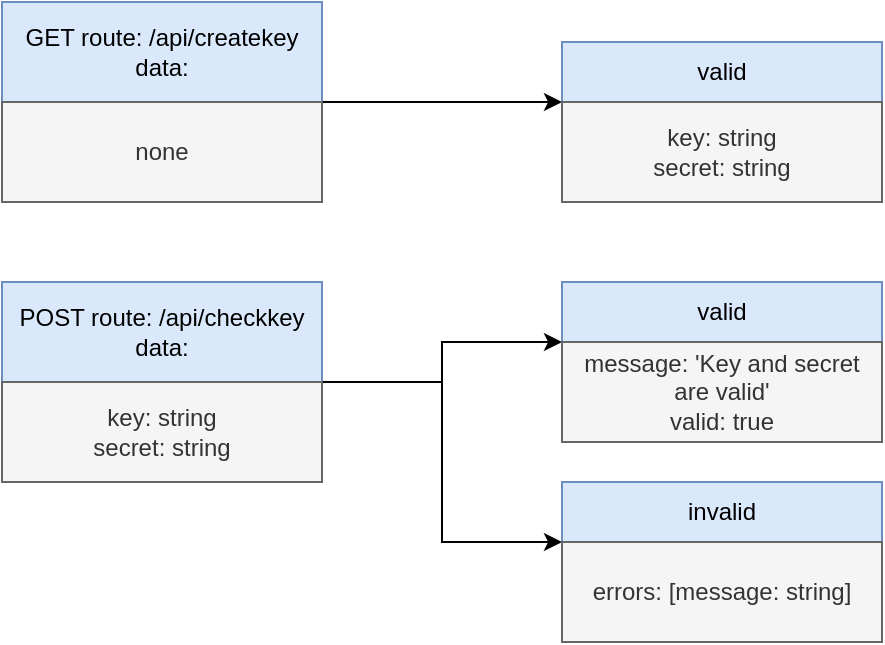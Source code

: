 <mxfile version="20.6.0" type="github" pages="3">
  <diagram id="1RmCEsvIRTioDbADr_iF" name="API">
    <mxGraphModel dx="1018" dy="633" grid="1" gridSize="10" guides="1" tooltips="1" connect="1" arrows="1" fold="1" page="1" pageScale="1" pageWidth="827" pageHeight="1169" math="0" shadow="0">
      <root>
        <mxCell id="0" />
        <mxCell id="1" parent="0" />
        <mxCell id="eG3wp-GFeY71W6TZEe_d-1" value="GET route: /api/createkey&lt;br&gt;data:" style="rounded=0;whiteSpace=wrap;html=1;fillColor=#dae8fc;strokeColor=#6c8ebf;" parent="1" vertex="1">
          <mxGeometry x="160" y="80" width="160" height="50" as="geometry" />
        </mxCell>
        <mxCell id="Uq3WP_sXFJW7V8jfuMsD-2" style="edgeStyle=orthogonalEdgeStyle;rounded=0;orthogonalLoop=1;jettySize=auto;html=1;exitX=1;exitY=0;exitDx=0;exitDy=0;entryX=0;entryY=0;entryDx=0;entryDy=0;" edge="1" parent="1" source="eG3wp-GFeY71W6TZEe_d-4" target="eG3wp-GFeY71W6TZEe_d-6">
          <mxGeometry relative="1" as="geometry">
            <Array as="points">
              <mxPoint x="380" y="130" />
              <mxPoint x="380" y="130" />
            </Array>
          </mxGeometry>
        </mxCell>
        <mxCell id="eG3wp-GFeY71W6TZEe_d-4" value="none" style="rounded=0;whiteSpace=wrap;html=1;fillColor=#f5f5f5;strokeColor=#666666;fontColor=#333333;" parent="1" vertex="1">
          <mxGeometry x="160" y="130" width="160" height="50" as="geometry" />
        </mxCell>
        <mxCell id="eG3wp-GFeY71W6TZEe_d-5" value="valid" style="rounded=0;whiteSpace=wrap;html=1;fillColor=#dae8fc;strokeColor=#6c8ebf;" parent="1" vertex="1">
          <mxGeometry x="440" y="100" width="160" height="30" as="geometry" />
        </mxCell>
        <mxCell id="eG3wp-GFeY71W6TZEe_d-6" value="key: string&lt;br&gt;secret: string" style="rounded=0;whiteSpace=wrap;html=1;fillColor=#f5f5f5;strokeColor=#666666;fontColor=#333333;" parent="1" vertex="1">
          <mxGeometry x="440" y="130" width="160" height="50" as="geometry" />
        </mxCell>
        <mxCell id="Uq3WP_sXFJW7V8jfuMsD-3" style="edgeStyle=orthogonalEdgeStyle;rounded=0;orthogonalLoop=1;jettySize=auto;html=1;exitX=1;exitY=1;exitDx=0;exitDy=0;entryX=0;entryY=0;entryDx=0;entryDy=0;" edge="1" parent="1" source="eG3wp-GFeY71W6TZEe_d-9" target="eG3wp-GFeY71W6TZEe_d-12">
          <mxGeometry relative="1" as="geometry">
            <Array as="points">
              <mxPoint x="380" y="270" />
              <mxPoint x="380" y="250" />
            </Array>
          </mxGeometry>
        </mxCell>
        <mxCell id="Uq3WP_sXFJW7V8jfuMsD-4" style="edgeStyle=orthogonalEdgeStyle;rounded=0;orthogonalLoop=1;jettySize=auto;html=1;exitX=1;exitY=1;exitDx=0;exitDy=0;entryX=0;entryY=0;entryDx=0;entryDy=0;" edge="1" parent="1" source="eG3wp-GFeY71W6TZEe_d-9" target="eG3wp-GFeY71W6TZEe_d-16">
          <mxGeometry relative="1" as="geometry">
            <Array as="points">
              <mxPoint x="380" y="270" />
              <mxPoint x="380" y="350" />
            </Array>
          </mxGeometry>
        </mxCell>
        <mxCell id="eG3wp-GFeY71W6TZEe_d-9" value="POST route: /api/checkkey&lt;br&gt;data:" style="rounded=0;whiteSpace=wrap;html=1;fillColor=#dae8fc;strokeColor=#6c8ebf;" parent="1" vertex="1">
          <mxGeometry x="160" y="220" width="160" height="50" as="geometry" />
        </mxCell>
        <mxCell id="eG3wp-GFeY71W6TZEe_d-11" value="valid" style="rounded=0;whiteSpace=wrap;html=1;fillColor=#dae8fc;strokeColor=#6c8ebf;" parent="1" vertex="1">
          <mxGeometry x="440" y="220" width="160" height="30" as="geometry" />
        </mxCell>
        <mxCell id="eG3wp-GFeY71W6TZEe_d-12" value="message: &#39;Key and secret are valid&#39;&lt;br&gt;valid: true" style="rounded=0;whiteSpace=wrap;html=1;fillColor=#f5f5f5;strokeColor=#666666;fontColor=#333333;align=center;" parent="1" vertex="1">
          <mxGeometry x="440" y="250" width="160" height="50" as="geometry" />
        </mxCell>
        <mxCell id="eG3wp-GFeY71W6TZEe_d-13" value="key: string&lt;br&gt;secret: string" style="rounded=0;whiteSpace=wrap;html=1;fillColor=#f5f5f5;strokeColor=#666666;fontColor=#333333;" parent="1" vertex="1">
          <mxGeometry x="160" y="270" width="160" height="50" as="geometry" />
        </mxCell>
        <mxCell id="eG3wp-GFeY71W6TZEe_d-15" value="invalid" style="rounded=0;whiteSpace=wrap;html=1;fillColor=#dae8fc;strokeColor=#6c8ebf;" parent="1" vertex="1">
          <mxGeometry x="440" y="320" width="160" height="30" as="geometry" />
        </mxCell>
        <mxCell id="eG3wp-GFeY71W6TZEe_d-16" value="errors: [message: string]" style="rounded=0;whiteSpace=wrap;html=1;fillColor=#f5f5f5;strokeColor=#666666;fontColor=#333333;align=center;" parent="1" vertex="1">
          <mxGeometry x="440" y="350" width="160" height="50" as="geometry" />
        </mxCell>
      </root>
    </mxGraphModel>
  </diagram>
  <diagram id="NqIQ0bjF_8kHgQeIpFv1" name="Auth">
    <mxGraphModel dx="1018" dy="633" grid="1" gridSize="10" guides="1" tooltips="1" connect="1" arrows="1" fold="1" page="1" pageScale="1" pageWidth="827" pageHeight="1169" math="0" shadow="0">
      <root>
        <mxCell id="0" />
        <mxCell id="1" parent="0" />
        <mxCell id="dF4s6cXTQFWUOKhA-1qI-2" value="POST route: /auth/createuser&lt;br&gt;data:" style="rounded=0;whiteSpace=wrap;html=1;fillColor=#dae8fc;strokeColor=#6c8ebf;" vertex="1" parent="1">
          <mxGeometry x="194" y="50" width="180" height="50" as="geometry" />
        </mxCell>
        <mxCell id="bsrPwH5t6QXAcvJh7lg1-3" style="edgeStyle=orthogonalEdgeStyle;rounded=0;orthogonalLoop=1;jettySize=auto;html=1;exitX=1;exitY=0;exitDx=0;exitDy=0;entryX=0;entryY=0;entryDx=0;entryDy=0;" edge="1" parent="1" source="dF4s6cXTQFWUOKhA-1qI-3" target="dF4s6cXTQFWUOKhA-1qI-5">
          <mxGeometry relative="1" as="geometry">
            <Array as="points">
              <mxPoint x="424" y="100" />
              <mxPoint x="424" y="80" />
            </Array>
          </mxGeometry>
        </mxCell>
        <mxCell id="KW6NpNBuqrzk8nORX-zk-1" style="edgeStyle=orthogonalEdgeStyle;rounded=0;orthogonalLoop=1;jettySize=auto;html=1;exitX=1;exitY=0;exitDx=0;exitDy=0;entryX=0;entryY=0;entryDx=0;entryDy=0;" edge="1" parent="1" source="dF4s6cXTQFWUOKhA-1qI-3" target="bsrPwH5t6QXAcvJh7lg1-2">
          <mxGeometry relative="1" as="geometry">
            <Array as="points">
              <mxPoint x="424" y="100" />
              <mxPoint x="424" y="180" />
            </Array>
          </mxGeometry>
        </mxCell>
        <mxCell id="dF4s6cXTQFWUOKhA-1qI-3" value="key: string&lt;br&gt;secret: string&lt;br&gt;email: string&lt;br&gt;phoneNumber: string | undefined&lt;br&gt;password: hashed string&lt;br&gt;upiAccount: string | undefined&lt;br&gt;upiName: string | undefined" style="rounded=0;whiteSpace=wrap;html=1;fillColor=#f5f5f5;strokeColor=#666666;fontColor=#333333;" vertex="1" parent="1">
          <mxGeometry x="194" y="100" width="180" height="110" as="geometry" />
        </mxCell>
        <mxCell id="dF4s6cXTQFWUOKhA-1qI-4" value="valid" style="rounded=0;whiteSpace=wrap;html=1;fillColor=#dae8fc;strokeColor=#6c8ebf;" vertex="1" parent="1">
          <mxGeometry x="474" y="50" width="160" height="30" as="geometry" />
        </mxCell>
        <mxCell id="dF4s6cXTQFWUOKhA-1qI-5" value="message: &#39;created&#39;" style="rounded=0;whiteSpace=wrap;html=1;fillColor=#f5f5f5;strokeColor=#666666;fontColor=#333333;" vertex="1" parent="1">
          <mxGeometry x="474" y="80" width="160" height="50" as="geometry" />
        </mxCell>
        <mxCell id="bsrPwH5t6QXAcvJh7lg1-1" value="invalid" style="rounded=0;whiteSpace=wrap;html=1;fillColor=#dae8fc;strokeColor=#6c8ebf;" vertex="1" parent="1">
          <mxGeometry x="474" y="150" width="160" height="30" as="geometry" />
        </mxCell>
        <mxCell id="bsrPwH5t6QXAcvJh7lg1-2" value="errors: [message: string, field?: string]" style="rounded=0;whiteSpace=wrap;html=1;fillColor=#f5f5f5;strokeColor=#666666;fontColor=#333333;align=center;" vertex="1" parent="1">
          <mxGeometry x="474" y="180" width="160" height="50" as="geometry" />
        </mxCell>
        <mxCell id="dgAWg5xmBrDGLzdOBL8q-5" style="edgeStyle=orthogonalEdgeStyle;rounded=0;orthogonalLoop=1;jettySize=auto;html=1;exitX=1;exitY=1;exitDx=0;exitDy=0;entryX=0;entryY=0;entryDx=0;entryDy=0;" edge="1" parent="1" source="dgAWg5xmBrDGLzdOBL8q-1" target="dgAWg5xmBrDGLzdOBL8q-4">
          <mxGeometry relative="1" as="geometry">
            <Array as="points">
              <mxPoint x="424" y="300" />
              <mxPoint x="424" y="280" />
            </Array>
          </mxGeometry>
        </mxCell>
        <mxCell id="dgAWg5xmBrDGLzdOBL8q-8" style="edgeStyle=orthogonalEdgeStyle;rounded=0;orthogonalLoop=1;jettySize=auto;html=1;exitX=1;exitY=1;exitDx=0;exitDy=0;entryX=0;entryY=0;entryDx=0;entryDy=0;fontColor=#333333;" edge="1" parent="1" source="dgAWg5xmBrDGLzdOBL8q-1" target="dgAWg5xmBrDGLzdOBL8q-7">
          <mxGeometry relative="1" as="geometry">
            <Array as="points">
              <mxPoint x="424" y="300" />
              <mxPoint x="424" y="380" />
            </Array>
          </mxGeometry>
        </mxCell>
        <mxCell id="dgAWg5xmBrDGLzdOBL8q-1" value="POST route: /auth/checkuser&lt;br&gt;data:" style="rounded=0;whiteSpace=wrap;html=1;fillColor=#dae8fc;strokeColor=#6c8ebf;" vertex="1" parent="1">
          <mxGeometry x="194" y="250" width="180" height="50" as="geometry" />
        </mxCell>
        <mxCell id="dgAWg5xmBrDGLzdOBL8q-2" value="key: string&lt;br&gt;secret: string&lt;br&gt;email: string&lt;br&gt;password: hashed string" style="rounded=0;whiteSpace=wrap;html=1;fillColor=#f5f5f5;strokeColor=#666666;fontColor=#333333;" vertex="1" parent="1">
          <mxGeometry x="194" y="300" width="180" height="70" as="geometry" />
        </mxCell>
        <mxCell id="dgAWg5xmBrDGLzdOBL8q-3" value="valid" style="rounded=0;whiteSpace=wrap;html=1;fillColor=#dae8fc;strokeColor=#6c8ebf;" vertex="1" parent="1">
          <mxGeometry x="474" y="250" width="160" height="30" as="geometry" />
        </mxCell>
        <mxCell id="dgAWg5xmBrDGLzdOBL8q-4" value="valid: true, message: &#39;correct&#39;" style="rounded=0;whiteSpace=wrap;html=1;fillColor=#f5f5f5;strokeColor=#666666;fontColor=#333333;" vertex="1" parent="1">
          <mxGeometry x="474" y="280" width="160" height="50" as="geometry" />
        </mxCell>
        <mxCell id="dgAWg5xmBrDGLzdOBL8q-6" value="invalid" style="rounded=0;whiteSpace=wrap;html=1;fillColor=#dae8fc;strokeColor=#6c8ebf;" vertex="1" parent="1">
          <mxGeometry x="474" y="350" width="160" height="30" as="geometry" />
        </mxCell>
        <mxCell id="dgAWg5xmBrDGLzdOBL8q-7" value="errors: [message: string, field?: string]" style="rounded=0;whiteSpace=wrap;html=1;fillColor=#f5f5f5;strokeColor=#666666;fontColor=#333333;align=center;" vertex="1" parent="1">
          <mxGeometry x="474" y="380" width="160" height="50" as="geometry" />
        </mxCell>
        <mxCell id="dgAWg5xmBrDGLzdOBL8q-9" style="edgeStyle=orthogonalEdgeStyle;rounded=0;orthogonalLoop=1;jettySize=auto;html=1;exitX=1;exitY=1;exitDx=0;exitDy=0;entryX=0;entryY=0;entryDx=0;entryDy=0;" edge="1" parent="1" source="dgAWg5xmBrDGLzdOBL8q-11" target="dgAWg5xmBrDGLzdOBL8q-14">
          <mxGeometry relative="1" as="geometry">
            <Array as="points">
              <mxPoint x="424" y="500" />
              <mxPoint x="424" y="480" />
            </Array>
          </mxGeometry>
        </mxCell>
        <mxCell id="dgAWg5xmBrDGLzdOBL8q-10" style="edgeStyle=orthogonalEdgeStyle;rounded=0;orthogonalLoop=1;jettySize=auto;html=1;exitX=1;exitY=1;exitDx=0;exitDy=0;entryX=0;entryY=0;entryDx=0;entryDy=0;fontColor=#333333;" edge="1" parent="1" source="dgAWg5xmBrDGLzdOBL8q-11" target="dgAWg5xmBrDGLzdOBL8q-16">
          <mxGeometry relative="1" as="geometry">
            <Array as="points">
              <mxPoint x="424" y="500" />
              <mxPoint x="424" y="580" />
            </Array>
          </mxGeometry>
        </mxCell>
        <mxCell id="dgAWg5xmBrDGLzdOBL8q-11" value="PUT&amp;nbsp;route: /auth/changepassword&lt;br&gt;data:" style="rounded=0;whiteSpace=wrap;html=1;fillColor=#dae8fc;strokeColor=#6c8ebf;" vertex="1" parent="1">
          <mxGeometry x="194" y="450" width="180" height="50" as="geometry" />
        </mxCell>
        <mxCell id="dgAWg5xmBrDGLzdOBL8q-12" value="key: string&lt;br&gt;secret: string&lt;br&gt;id: string&lt;br&gt;email: string&lt;br&gt;oldPassword: string&lt;br&gt;newPassword: string" style="rounded=0;whiteSpace=wrap;html=1;fillColor=#f5f5f5;strokeColor=#666666;fontColor=#333333;" vertex="1" parent="1">
          <mxGeometry x="194" y="500" width="180" height="90" as="geometry" />
        </mxCell>
        <mxCell id="dgAWg5xmBrDGLzdOBL8q-13" value="valid" style="rounded=0;whiteSpace=wrap;html=1;fillColor=#dae8fc;strokeColor=#6c8ebf;" vertex="1" parent="1">
          <mxGeometry x="474" y="450" width="160" height="30" as="geometry" />
        </mxCell>
        <mxCell id="dgAWg5xmBrDGLzdOBL8q-14" value="message: &#39;updated&#39;" style="rounded=0;whiteSpace=wrap;html=1;fillColor=#f5f5f5;strokeColor=#666666;fontColor=#333333;" vertex="1" parent="1">
          <mxGeometry x="474" y="480" width="160" height="50" as="geometry" />
        </mxCell>
        <mxCell id="dgAWg5xmBrDGLzdOBL8q-15" value="invalid" style="rounded=0;whiteSpace=wrap;html=1;fillColor=#dae8fc;strokeColor=#6c8ebf;" vertex="1" parent="1">
          <mxGeometry x="474" y="550" width="160" height="30" as="geometry" />
        </mxCell>
        <mxCell id="dgAWg5xmBrDGLzdOBL8q-16" value="errors: [message: string, field?: string]" style="rounded=0;whiteSpace=wrap;html=1;fillColor=#f5f5f5;strokeColor=#666666;fontColor=#333333;align=center;" vertex="1" parent="1">
          <mxGeometry x="474" y="580" width="160" height="50" as="geometry" />
        </mxCell>
        <mxCell id="kQ6USJv74jCyR75qbmSM-1" style="edgeStyle=orthogonalEdgeStyle;rounded=0;orthogonalLoop=1;jettySize=auto;html=1;exitX=1;exitY=1;exitDx=0;exitDy=0;entryX=0;entryY=0;entryDx=0;entryDy=0;" edge="1" parent="1" source="kQ6USJv74jCyR75qbmSM-3" target="kQ6USJv74jCyR75qbmSM-6">
          <mxGeometry relative="1" as="geometry">
            <Array as="points">
              <mxPoint x="424" y="700" />
              <mxPoint x="424" y="680" />
            </Array>
          </mxGeometry>
        </mxCell>
        <mxCell id="kQ6USJv74jCyR75qbmSM-2" style="edgeStyle=orthogonalEdgeStyle;rounded=0;orthogonalLoop=1;jettySize=auto;html=1;exitX=1;exitY=1;exitDx=0;exitDy=0;entryX=0;entryY=0;entryDx=0;entryDy=0;fontColor=#333333;" edge="1" parent="1" source="kQ6USJv74jCyR75qbmSM-3" target="kQ6USJv74jCyR75qbmSM-8">
          <mxGeometry relative="1" as="geometry">
            <Array as="points">
              <mxPoint x="424" y="700" />
              <mxPoint x="424" y="780" />
            </Array>
          </mxGeometry>
        </mxCell>
        <mxCell id="kQ6USJv74jCyR75qbmSM-3" value="POST route: /auth/forgotpassword&lt;br&gt;data:" style="rounded=0;whiteSpace=wrap;html=1;fillColor=#dae8fc;strokeColor=#6c8ebf;" vertex="1" parent="1">
          <mxGeometry x="194" y="650" width="180" height="50" as="geometry" />
        </mxCell>
        <mxCell id="kQ6USJv74jCyR75qbmSM-4" value="key: string&lt;br&gt;secret: string&lt;br&gt;email: string" style="rounded=0;whiteSpace=wrap;html=1;fillColor=#f5f5f5;strokeColor=#666666;fontColor=#333333;" vertex="1" parent="1">
          <mxGeometry x="194" y="700" width="180" height="60" as="geometry" />
        </mxCell>
        <mxCell id="kQ6USJv74jCyR75qbmSM-5" value="valid" style="rounded=0;whiteSpace=wrap;html=1;fillColor=#dae8fc;strokeColor=#6c8ebf;" vertex="1" parent="1">
          <mxGeometry x="474" y="650" width="160" height="30" as="geometry" />
        </mxCell>
        <mxCell id="kQ6USJv74jCyR75qbmSM-6" value="email: string, message: &#39;updated and email sent&#39;" style="rounded=0;whiteSpace=wrap;html=1;fillColor=#f5f5f5;strokeColor=#666666;fontColor=#333333;" vertex="1" parent="1">
          <mxGeometry x="474" y="680" width="160" height="50" as="geometry" />
        </mxCell>
        <mxCell id="kQ6USJv74jCyR75qbmSM-7" value="invalid" style="rounded=0;whiteSpace=wrap;html=1;fillColor=#dae8fc;strokeColor=#6c8ebf;" vertex="1" parent="1">
          <mxGeometry x="474" y="750" width="160" height="30" as="geometry" />
        </mxCell>
        <mxCell id="kQ6USJv74jCyR75qbmSM-8" value="errors: [message: string, field?: string]" style="rounded=0;whiteSpace=wrap;html=1;fillColor=#f5f5f5;strokeColor=#666666;fontColor=#333333;align=center;" vertex="1" parent="1">
          <mxGeometry x="474" y="780" width="160" height="50" as="geometry" />
        </mxCell>
        <mxCell id="kQ6USJv74jCyR75qbmSM-10" style="edgeStyle=orthogonalEdgeStyle;rounded=0;orthogonalLoop=1;jettySize=auto;html=1;exitX=1;exitY=1;exitDx=0;exitDy=0;entryX=0;entryY=0;entryDx=0;entryDy=0;" edge="1" parent="1" source="kQ6USJv74jCyR75qbmSM-12" target="kQ6USJv74jCyR75qbmSM-15">
          <mxGeometry relative="1" as="geometry">
            <Array as="points">
              <mxPoint x="424" y="900" />
              <mxPoint x="424" y="880" />
            </Array>
          </mxGeometry>
        </mxCell>
        <mxCell id="kQ6USJv74jCyR75qbmSM-11" style="edgeStyle=orthogonalEdgeStyle;rounded=0;orthogonalLoop=1;jettySize=auto;html=1;exitX=1;exitY=1;exitDx=0;exitDy=0;entryX=0;entryY=0;entryDx=0;entryDy=0;fontColor=#333333;" edge="1" parent="1" source="kQ6USJv74jCyR75qbmSM-12" target="kQ6USJv74jCyR75qbmSM-17">
          <mxGeometry relative="1" as="geometry">
            <Array as="points">
              <mxPoint x="424" y="900" />
              <mxPoint x="424" y="980" />
            </Array>
          </mxGeometry>
        </mxCell>
        <mxCell id="kQ6USJv74jCyR75qbmSM-12" value="POST route: /auth/fetchuser&lt;br&gt;data:" style="rounded=0;whiteSpace=wrap;html=1;fillColor=#dae8fc;strokeColor=#6c8ebf;" vertex="1" parent="1">
          <mxGeometry x="194" y="850" width="180" height="50" as="geometry" />
        </mxCell>
        <mxCell id="kQ6USJv74jCyR75qbmSM-13" value="key: string&lt;br&gt;secret: string&lt;br&gt;id: string" style="rounded=0;whiteSpace=wrap;html=1;fillColor=#f5f5f5;strokeColor=#666666;fontColor=#333333;" vertex="1" parent="1">
          <mxGeometry x="194" y="900" width="180" height="60" as="geometry" />
        </mxCell>
        <mxCell id="kQ6USJv74jCyR75qbmSM-14" value="valid" style="rounded=0;whiteSpace=wrap;html=1;fillColor=#dae8fc;strokeColor=#6c8ebf;" vertex="1" parent="1">
          <mxGeometry x="474" y="850" width="160" height="30" as="geometry" />
        </mxCell>
        <mxCell id="kQ6USJv74jCyR75qbmSM-15" value="id: string, email: string, upiAccount: string, upiName: string, message: &#39;fetched&#39;" style="rounded=0;whiteSpace=wrap;html=1;fillColor=#f5f5f5;strokeColor=#666666;fontColor=#333333;" vertex="1" parent="1">
          <mxGeometry x="474" y="880" width="160" height="50" as="geometry" />
        </mxCell>
        <mxCell id="kQ6USJv74jCyR75qbmSM-16" value="invalid" style="rounded=0;whiteSpace=wrap;html=1;fillColor=#dae8fc;strokeColor=#6c8ebf;" vertex="1" parent="1">
          <mxGeometry x="474" y="950" width="160" height="30" as="geometry" />
        </mxCell>
        <mxCell id="kQ6USJv74jCyR75qbmSM-17" value="errors: [message: string, field?: string]" style="rounded=0;whiteSpace=wrap;html=1;fillColor=#f5f5f5;strokeColor=#666666;fontColor=#333333;align=center;" vertex="1" parent="1">
          <mxGeometry x="474" y="980" width="160" height="50" as="geometry" />
        </mxCell>
      </root>
    </mxGraphModel>
  </diagram>
  <diagram id="qMJGHqAXIhX27ANwC9xJ" name="Payments">
    <mxGraphModel dx="582" dy="362" grid="1" gridSize="10" guides="1" tooltips="1" connect="1" arrows="1" fold="1" page="1" pageScale="1" pageWidth="827" pageHeight="1169" math="0" shadow="0">
      <root>
        <mxCell id="0" />
        <mxCell id="1" parent="0" />
        <mxCell id="rk0yE0hayoe5BViux_WQ-1" style="edgeStyle=orthogonalEdgeStyle;rounded=0;orthogonalLoop=1;jettySize=auto;html=1;exitX=1;exitY=1;exitDx=0;exitDy=0;entryX=0;entryY=0;entryDx=0;entryDy=0;" edge="1" parent="1" source="rk0yE0hayoe5BViux_WQ-3" target="rk0yE0hayoe5BViux_WQ-6">
          <mxGeometry relative="1" as="geometry">
            <Array as="points">
              <mxPoint x="424" y="100" />
              <mxPoint x="424" y="80" />
            </Array>
          </mxGeometry>
        </mxCell>
        <mxCell id="rk0yE0hayoe5BViux_WQ-2" style="edgeStyle=orthogonalEdgeStyle;rounded=0;orthogonalLoop=1;jettySize=auto;html=1;exitX=1;exitY=1;exitDx=0;exitDy=0;entryX=0;entryY=0;entryDx=0;entryDy=0;fontColor=#333333;" edge="1" parent="1" source="rk0yE0hayoe5BViux_WQ-3" target="rk0yE0hayoe5BViux_WQ-8">
          <mxGeometry relative="1" as="geometry">
            <Array as="points">
              <mxPoint x="424" y="100" />
              <mxPoint x="424" y="180" />
            </Array>
          </mxGeometry>
        </mxCell>
        <mxCell id="rk0yE0hayoe5BViux_WQ-3" value="POST route: /payments/createqr&lt;br&gt;data:" style="rounded=0;whiteSpace=wrap;html=1;fillColor=#dae8fc;strokeColor=#6c8ebf;" vertex="1" parent="1">
          <mxGeometry x="194" y="50" width="180" height="50" as="geometry" />
        </mxCell>
        <mxCell id="rk0yE0hayoe5BViux_WQ-4" value="key: string&lt;br&gt;secret: string&lt;br&gt;id: string&lt;br&gt;amount: number" style="rounded=0;whiteSpace=wrap;html=1;fillColor=#f5f5f5;strokeColor=#666666;fontColor=#333333;" vertex="1" parent="1">
          <mxGeometry x="194" y="100" width="180" height="60" as="geometry" />
        </mxCell>
        <mxCell id="rk0yE0hayoe5BViux_WQ-5" value="valid" style="rounded=0;whiteSpace=wrap;html=1;fillColor=#dae8fc;strokeColor=#6c8ebf;" vertex="1" parent="1">
          <mxGeometry x="474" y="50" width="160" height="30" as="geometry" />
        </mxCell>
        <mxCell id="rk0yE0hayoe5BViux_WQ-6" value="svg image" style="rounded=0;whiteSpace=wrap;html=1;fillColor=#f5f5f5;strokeColor=#666666;fontColor=#333333;" vertex="1" parent="1">
          <mxGeometry x="474" y="80" width="160" height="50" as="geometry" />
        </mxCell>
        <mxCell id="rk0yE0hayoe5BViux_WQ-7" value="invalid" style="rounded=0;whiteSpace=wrap;html=1;fillColor=#dae8fc;strokeColor=#6c8ebf;" vertex="1" parent="1">
          <mxGeometry x="474" y="150" width="160" height="30" as="geometry" />
        </mxCell>
        <mxCell id="rk0yE0hayoe5BViux_WQ-8" value="errors: [message: string, field?: string]" style="rounded=0;whiteSpace=wrap;html=1;fillColor=#f5f5f5;strokeColor=#666666;fontColor=#333333;align=center;" vertex="1" parent="1">
          <mxGeometry x="474" y="180" width="160" height="50" as="geometry" />
        </mxCell>
        <mxCell id="05TW3ZhgtZhnMiYiejV1-1" style="edgeStyle=orthogonalEdgeStyle;rounded=0;orthogonalLoop=1;jettySize=auto;html=1;exitX=1;exitY=1;exitDx=0;exitDy=0;entryX=0;entryY=0;entryDx=0;entryDy=0;" edge="1" parent="1" source="05TW3ZhgtZhnMiYiejV1-3" target="05TW3ZhgtZhnMiYiejV1-6">
          <mxGeometry relative="1" as="geometry">
            <Array as="points">
              <mxPoint x="424" y="300" />
              <mxPoint x="424" y="280" />
            </Array>
          </mxGeometry>
        </mxCell>
        <mxCell id="05TW3ZhgtZhnMiYiejV1-2" style="edgeStyle=orthogonalEdgeStyle;rounded=0;orthogonalLoop=1;jettySize=auto;html=1;exitX=1;exitY=1;exitDx=0;exitDy=0;entryX=0;entryY=0;entryDx=0;entryDy=0;fontColor=#333333;" edge="1" parent="1" source="05TW3ZhgtZhnMiYiejV1-3" target="05TW3ZhgtZhnMiYiejV1-8">
          <mxGeometry relative="1" as="geometry">
            <Array as="points">
              <mxPoint x="424" y="300" />
              <mxPoint x="424" y="380" />
            </Array>
          </mxGeometry>
        </mxCell>
        <mxCell id="05TW3ZhgtZhnMiYiejV1-3" value="POST route: /payments/createphone&lt;br&gt;data:" style="rounded=0;whiteSpace=wrap;html=1;fillColor=#dae8fc;strokeColor=#6c8ebf;" vertex="1" parent="1">
          <mxGeometry x="194" y="250" width="180" height="50" as="geometry" />
        </mxCell>
        <mxCell id="05TW3ZhgtZhnMiYiejV1-4" value="key: string&lt;br&gt;secret: string&lt;br&gt;phoneNumber: string&lt;br&gt;name: string" style="rounded=0;whiteSpace=wrap;html=1;fillColor=#f5f5f5;strokeColor=#666666;fontColor=#333333;" vertex="1" parent="1">
          <mxGeometry x="194" y="300" width="180" height="60" as="geometry" />
        </mxCell>
        <mxCell id="05TW3ZhgtZhnMiYiejV1-5" value="valid" style="rounded=0;whiteSpace=wrap;html=1;fillColor=#dae8fc;strokeColor=#6c8ebf;" vertex="1" parent="1">
          <mxGeometry x="474" y="250" width="160" height="30" as="geometry" />
        </mxCell>
        <mxCell id="05TW3ZhgtZhnMiYiejV1-6" value="id: string, message: &#39;created&#39;" style="rounded=0;whiteSpace=wrap;html=1;fillColor=#f5f5f5;strokeColor=#666666;fontColor=#333333;" vertex="1" parent="1">
          <mxGeometry x="474" y="280" width="160" height="50" as="geometry" />
        </mxCell>
        <mxCell id="05TW3ZhgtZhnMiYiejV1-7" value="invalid" style="rounded=0;whiteSpace=wrap;html=1;fillColor=#dae8fc;strokeColor=#6c8ebf;" vertex="1" parent="1">
          <mxGeometry x="474" y="350" width="160" height="30" as="geometry" />
        </mxCell>
        <mxCell id="05TW3ZhgtZhnMiYiejV1-8" value="errors: [message: string, field?: string]" style="rounded=0;whiteSpace=wrap;html=1;fillColor=#f5f5f5;strokeColor=#666666;fontColor=#333333;align=center;" vertex="1" parent="1">
          <mxGeometry x="474" y="380" width="160" height="50" as="geometry" />
        </mxCell>
        <mxCell id="KHUtlLh3JoN54L6oI5Gf-1" style="edgeStyle=orthogonalEdgeStyle;rounded=0;orthogonalLoop=1;jettySize=auto;html=1;exitX=1;exitY=1;exitDx=0;exitDy=0;entryX=0;entryY=0;entryDx=0;entryDy=0;" edge="1" parent="1" source="KHUtlLh3JoN54L6oI5Gf-3" target="KHUtlLh3JoN54L6oI5Gf-6">
          <mxGeometry relative="1" as="geometry">
            <Array as="points">
              <mxPoint x="424" y="500" />
              <mxPoint x="424" y="480" />
            </Array>
          </mxGeometry>
        </mxCell>
        <mxCell id="KHUtlLh3JoN54L6oI5Gf-2" style="edgeStyle=orthogonalEdgeStyle;rounded=0;orthogonalLoop=1;jettySize=auto;html=1;exitX=1;exitY=1;exitDx=0;exitDy=0;entryX=0;entryY=0;entryDx=0;entryDy=0;fontColor=#333333;" edge="1" parent="1" source="KHUtlLh3JoN54L6oI5Gf-3" target="KHUtlLh3JoN54L6oI5Gf-8">
          <mxGeometry relative="1" as="geometry">
            <Array as="points">
              <mxPoint x="424" y="500" />
              <mxPoint x="424" y="580" />
            </Array>
          </mxGeometry>
        </mxCell>
        <mxCell id="KHUtlLh3JoN54L6oI5Gf-3" value="POST route: /payments/createphone&lt;br&gt;data:" style="rounded=0;whiteSpace=wrap;html=1;fillColor=#dae8fc;strokeColor=#6c8ebf;" vertex="1" parent="1">
          <mxGeometry x="194" y="450" width="180" height="50" as="geometry" />
        </mxCell>
        <mxCell id="KHUtlLh3JoN54L6oI5Gf-4" value="key: string&lt;br&gt;secret: string&lt;br&gt;id: string&lt;br&gt;phoneNumber: string&lt;br&gt;name: string | undefined&lt;br&gt;amount: number&lt;br&gt;withQR: boolean | undefined" style="rounded=0;whiteSpace=wrap;html=1;fillColor=#f5f5f5;strokeColor=#666666;fontColor=#333333;" vertex="1" parent="1">
          <mxGeometry x="194" y="500" width="180" height="110" as="geometry" />
        </mxCell>
        <mxCell id="KHUtlLh3JoN54L6oI5Gf-5" value="valid" style="rounded=0;whiteSpace=wrap;html=1;fillColor=#dae8fc;strokeColor=#6c8ebf;" vertex="1" parent="1">
          <mxGeometry x="474" y="450" width="160" height="30" as="geometry" />
        </mxCell>
        <mxCell id="KHUtlLh3JoN54L6oI5Gf-6" value="id: string, message: &#39;created&#39;" style="rounded=0;whiteSpace=wrap;html=1;fillColor=#f5f5f5;strokeColor=#666666;fontColor=#333333;" vertex="1" parent="1">
          <mxGeometry x="474" y="480" width="160" height="50" as="geometry" />
        </mxCell>
        <mxCell id="KHUtlLh3JoN54L6oI5Gf-7" value="invalid" style="rounded=0;whiteSpace=wrap;html=1;fillColor=#dae8fc;strokeColor=#6c8ebf;" vertex="1" parent="1">
          <mxGeometry x="474" y="550" width="160" height="30" as="geometry" />
        </mxCell>
        <mxCell id="KHUtlLh3JoN54L6oI5Gf-8" value="errors: [message: string, field?: string]" style="rounded=0;whiteSpace=wrap;html=1;fillColor=#f5f5f5;strokeColor=#666666;fontColor=#333333;align=center;" vertex="1" parent="1">
          <mxGeometry x="474" y="580" width="160" height="50" as="geometry" />
        </mxCell>
      </root>
    </mxGraphModel>
  </diagram>
</mxfile>
